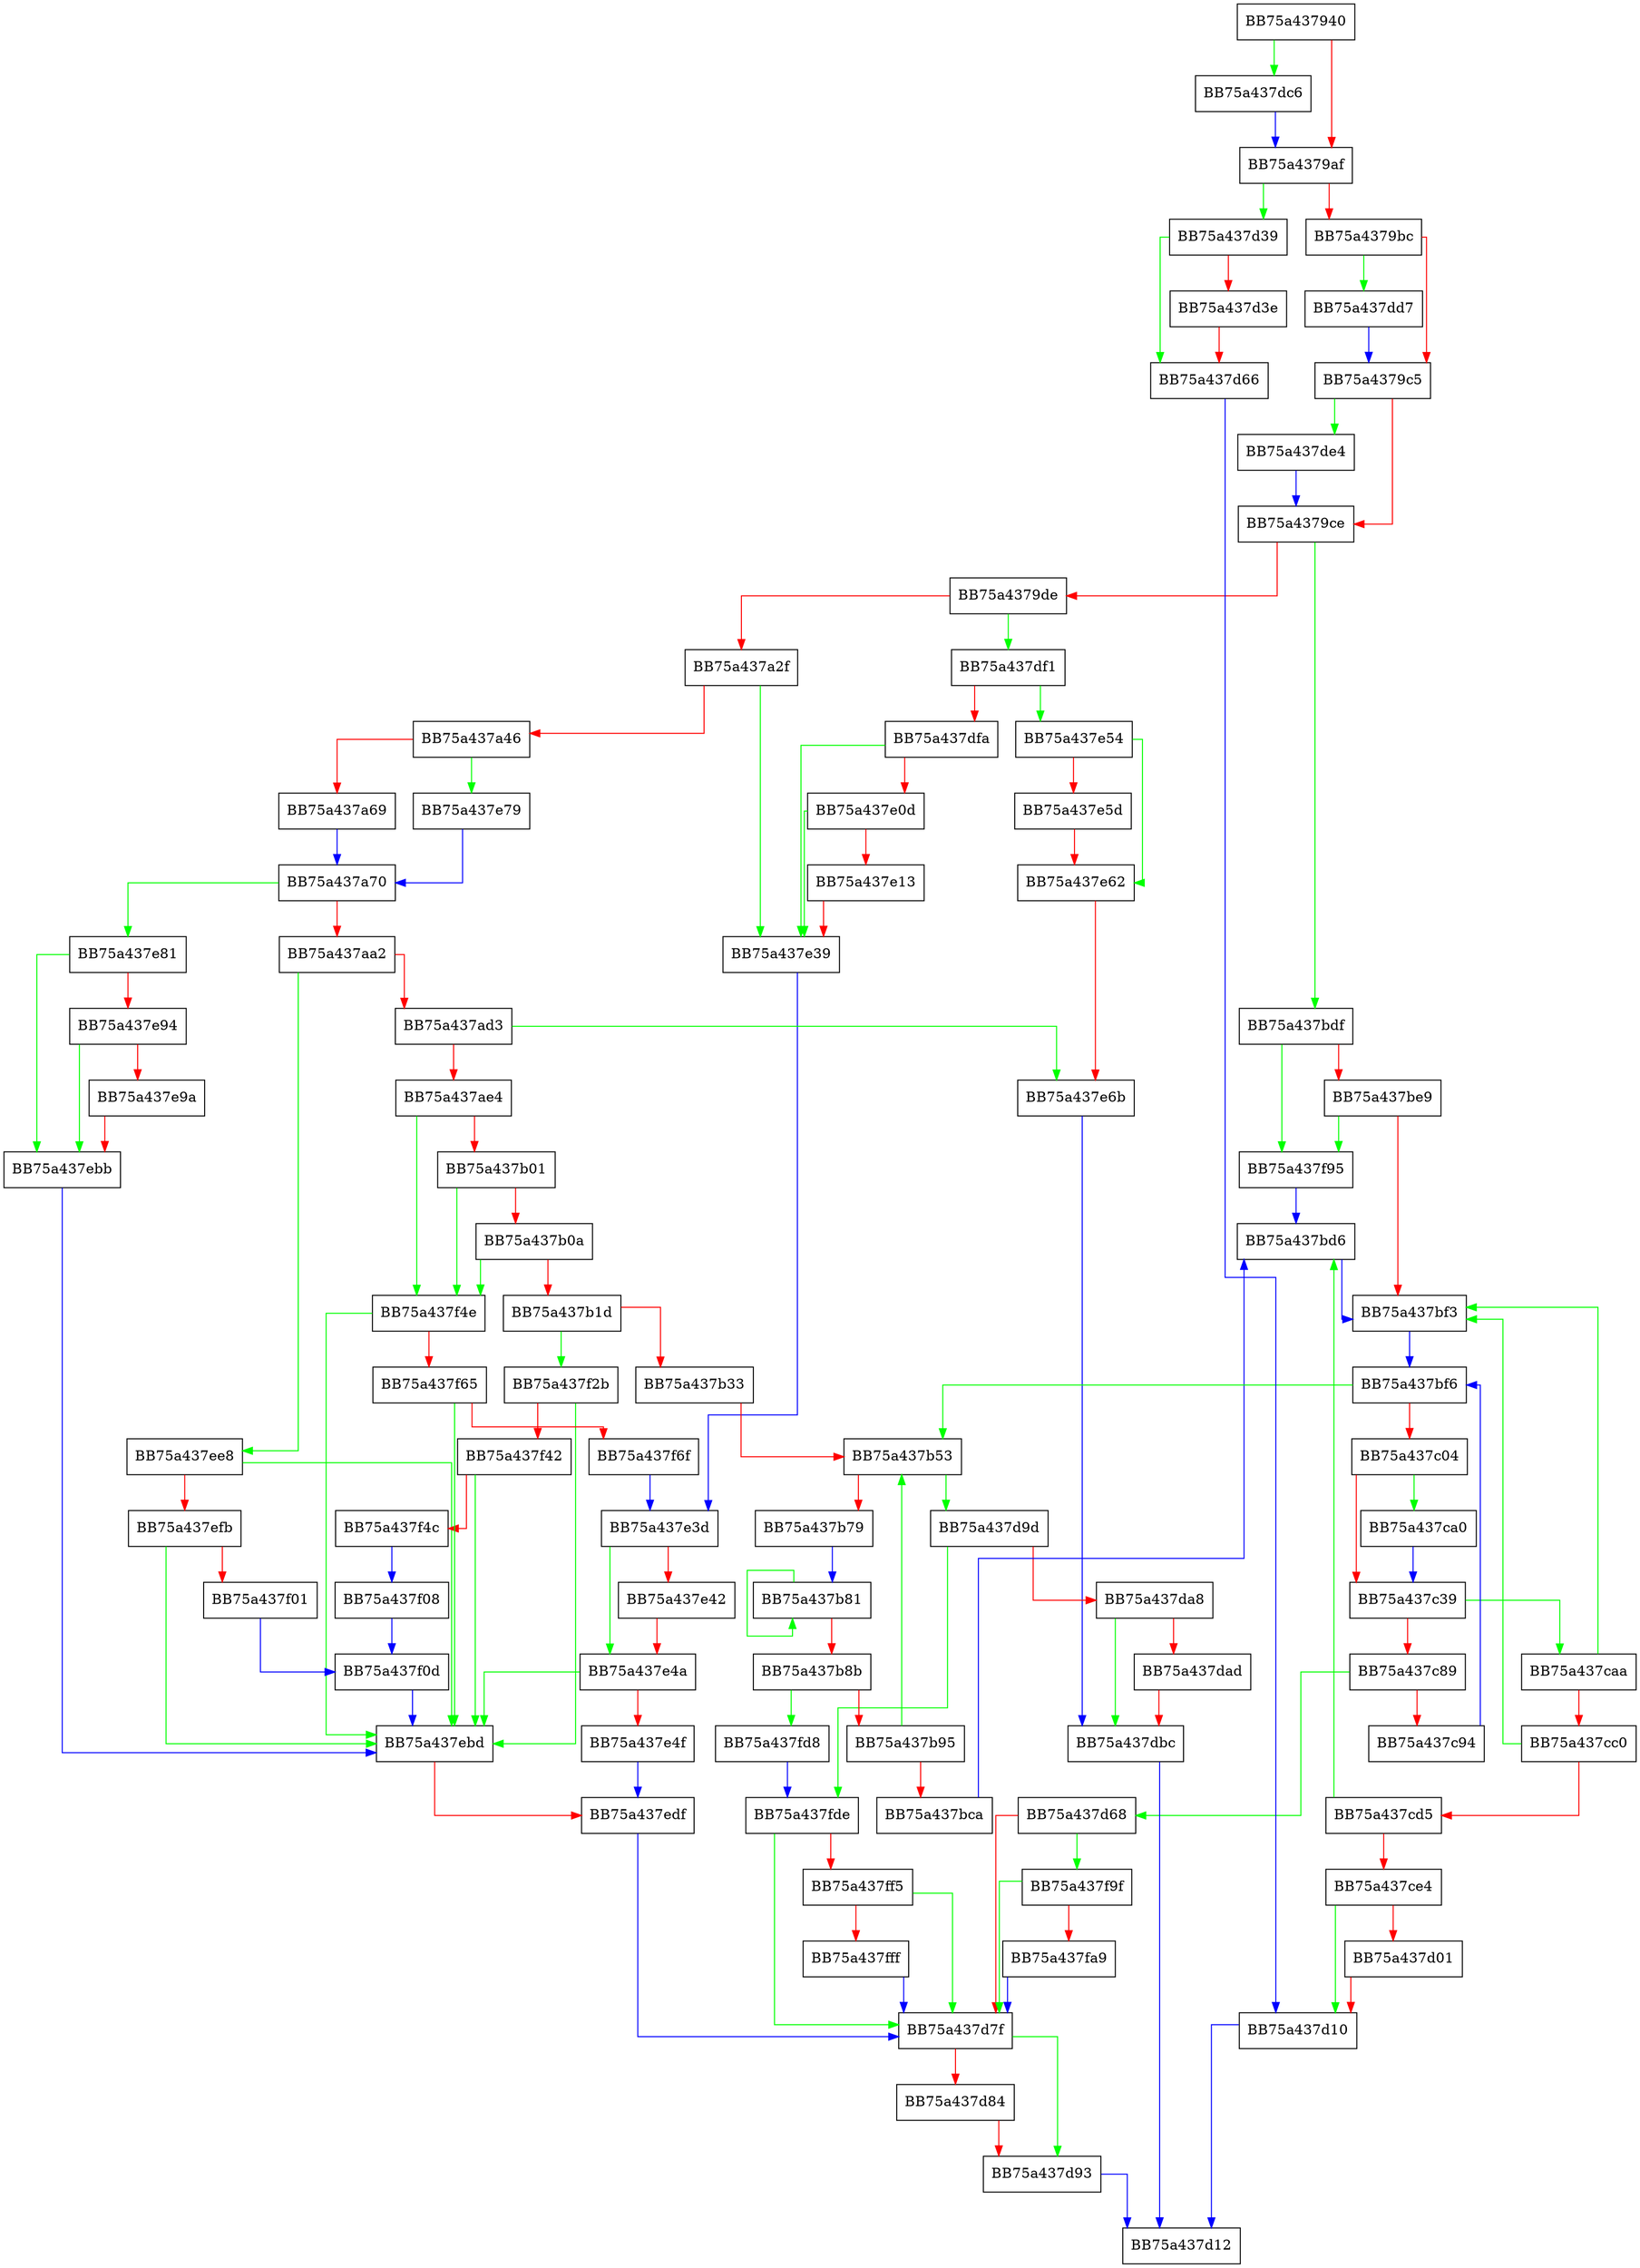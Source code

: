 digraph __Typelibversion_Extractor {
  node [shape="box"];
  graph [splines=ortho];
  BB75a437940 -> BB75a437dc6 [color="green"];
  BB75a437940 -> BB75a4379af [color="red"];
  BB75a4379af -> BB75a437d39 [color="green"];
  BB75a4379af -> BB75a4379bc [color="red"];
  BB75a4379bc -> BB75a437dd7 [color="green"];
  BB75a4379bc -> BB75a4379c5 [color="red"];
  BB75a4379c5 -> BB75a437de4 [color="green"];
  BB75a4379c5 -> BB75a4379ce [color="red"];
  BB75a4379ce -> BB75a437bdf [color="green"];
  BB75a4379ce -> BB75a4379de [color="red"];
  BB75a4379de -> BB75a437df1 [color="green"];
  BB75a4379de -> BB75a437a2f [color="red"];
  BB75a437a2f -> BB75a437e39 [color="green"];
  BB75a437a2f -> BB75a437a46 [color="red"];
  BB75a437a46 -> BB75a437e79 [color="green"];
  BB75a437a46 -> BB75a437a69 [color="red"];
  BB75a437a69 -> BB75a437a70 [color="blue"];
  BB75a437a70 -> BB75a437e81 [color="green"];
  BB75a437a70 -> BB75a437aa2 [color="red"];
  BB75a437aa2 -> BB75a437ee8 [color="green"];
  BB75a437aa2 -> BB75a437ad3 [color="red"];
  BB75a437ad3 -> BB75a437e6b [color="green"];
  BB75a437ad3 -> BB75a437ae4 [color="red"];
  BB75a437ae4 -> BB75a437f4e [color="green"];
  BB75a437ae4 -> BB75a437b01 [color="red"];
  BB75a437b01 -> BB75a437f4e [color="green"];
  BB75a437b01 -> BB75a437b0a [color="red"];
  BB75a437b0a -> BB75a437f4e [color="green"];
  BB75a437b0a -> BB75a437b1d [color="red"];
  BB75a437b1d -> BB75a437f2b [color="green"];
  BB75a437b1d -> BB75a437b33 [color="red"];
  BB75a437b33 -> BB75a437b53 [color="red"];
  BB75a437b53 -> BB75a437d9d [color="green"];
  BB75a437b53 -> BB75a437b79 [color="red"];
  BB75a437b79 -> BB75a437b81 [color="blue"];
  BB75a437b81 -> BB75a437b81 [color="green"];
  BB75a437b81 -> BB75a437b8b [color="red"];
  BB75a437b8b -> BB75a437fd8 [color="green"];
  BB75a437b8b -> BB75a437b95 [color="red"];
  BB75a437b95 -> BB75a437b53 [color="green"];
  BB75a437b95 -> BB75a437bca [color="red"];
  BB75a437bca -> BB75a437bd6 [color="blue"];
  BB75a437bd6 -> BB75a437bf3 [color="blue"];
  BB75a437bdf -> BB75a437f95 [color="green"];
  BB75a437bdf -> BB75a437be9 [color="red"];
  BB75a437be9 -> BB75a437f95 [color="green"];
  BB75a437be9 -> BB75a437bf3 [color="red"];
  BB75a437bf3 -> BB75a437bf6 [color="blue"];
  BB75a437bf6 -> BB75a437b53 [color="green"];
  BB75a437bf6 -> BB75a437c04 [color="red"];
  BB75a437c04 -> BB75a437ca0 [color="green"];
  BB75a437c04 -> BB75a437c39 [color="red"];
  BB75a437c39 -> BB75a437caa [color="green"];
  BB75a437c39 -> BB75a437c89 [color="red"];
  BB75a437c89 -> BB75a437d68 [color="green"];
  BB75a437c89 -> BB75a437c94 [color="red"];
  BB75a437c94 -> BB75a437bf6 [color="blue"];
  BB75a437ca0 -> BB75a437c39 [color="blue"];
  BB75a437caa -> BB75a437bf3 [color="green"];
  BB75a437caa -> BB75a437cc0 [color="red"];
  BB75a437cc0 -> BB75a437bf3 [color="green"];
  BB75a437cc0 -> BB75a437cd5 [color="red"];
  BB75a437cd5 -> BB75a437bd6 [color="green"];
  BB75a437cd5 -> BB75a437ce4 [color="red"];
  BB75a437ce4 -> BB75a437d10 [color="green"];
  BB75a437ce4 -> BB75a437d01 [color="red"];
  BB75a437d01 -> BB75a437d10 [color="red"];
  BB75a437d10 -> BB75a437d12 [color="blue"];
  BB75a437d39 -> BB75a437d66 [color="green"];
  BB75a437d39 -> BB75a437d3e [color="red"];
  BB75a437d3e -> BB75a437d66 [color="red"];
  BB75a437d66 -> BB75a437d10 [color="blue"];
  BB75a437d68 -> BB75a437f9f [color="green"];
  BB75a437d68 -> BB75a437d7f [color="red"];
  BB75a437d7f -> BB75a437d93 [color="green"];
  BB75a437d7f -> BB75a437d84 [color="red"];
  BB75a437d84 -> BB75a437d93 [color="red"];
  BB75a437d93 -> BB75a437d12 [color="blue"];
  BB75a437d9d -> BB75a437fde [color="green"];
  BB75a437d9d -> BB75a437da8 [color="red"];
  BB75a437da8 -> BB75a437dbc [color="green"];
  BB75a437da8 -> BB75a437dad [color="red"];
  BB75a437dad -> BB75a437dbc [color="red"];
  BB75a437dbc -> BB75a437d12 [color="blue"];
  BB75a437dc6 -> BB75a4379af [color="blue"];
  BB75a437dd7 -> BB75a4379c5 [color="blue"];
  BB75a437de4 -> BB75a4379ce [color="blue"];
  BB75a437df1 -> BB75a437e54 [color="green"];
  BB75a437df1 -> BB75a437dfa [color="red"];
  BB75a437dfa -> BB75a437e39 [color="green"];
  BB75a437dfa -> BB75a437e0d [color="red"];
  BB75a437e0d -> BB75a437e39 [color="green"];
  BB75a437e0d -> BB75a437e13 [color="red"];
  BB75a437e13 -> BB75a437e39 [color="red"];
  BB75a437e39 -> BB75a437e3d [color="blue"];
  BB75a437e3d -> BB75a437e4a [color="green"];
  BB75a437e3d -> BB75a437e42 [color="red"];
  BB75a437e42 -> BB75a437e4a [color="red"];
  BB75a437e4a -> BB75a437ebd [color="green"];
  BB75a437e4a -> BB75a437e4f [color="red"];
  BB75a437e4f -> BB75a437edf [color="blue"];
  BB75a437e54 -> BB75a437e62 [color="green"];
  BB75a437e54 -> BB75a437e5d [color="red"];
  BB75a437e5d -> BB75a437e62 [color="red"];
  BB75a437e62 -> BB75a437e6b [color="red"];
  BB75a437e6b -> BB75a437dbc [color="blue"];
  BB75a437e79 -> BB75a437a70 [color="blue"];
  BB75a437e81 -> BB75a437ebb [color="green"];
  BB75a437e81 -> BB75a437e94 [color="red"];
  BB75a437e94 -> BB75a437ebb [color="green"];
  BB75a437e94 -> BB75a437e9a [color="red"];
  BB75a437e9a -> BB75a437ebb [color="red"];
  BB75a437ebb -> BB75a437ebd [color="blue"];
  BB75a437ebd -> BB75a437edf [color="red"];
  BB75a437edf -> BB75a437d7f [color="blue"];
  BB75a437ee8 -> BB75a437ebd [color="green"];
  BB75a437ee8 -> BB75a437efb [color="red"];
  BB75a437efb -> BB75a437ebd [color="green"];
  BB75a437efb -> BB75a437f01 [color="red"];
  BB75a437f01 -> BB75a437f0d [color="blue"];
  BB75a437f08 -> BB75a437f0d [color="blue"];
  BB75a437f0d -> BB75a437ebd [color="blue"];
  BB75a437f2b -> BB75a437ebd [color="green"];
  BB75a437f2b -> BB75a437f42 [color="red"];
  BB75a437f42 -> BB75a437ebd [color="green"];
  BB75a437f42 -> BB75a437f4c [color="red"];
  BB75a437f4c -> BB75a437f08 [color="blue"];
  BB75a437f4e -> BB75a437ebd [color="green"];
  BB75a437f4e -> BB75a437f65 [color="red"];
  BB75a437f65 -> BB75a437ebd [color="green"];
  BB75a437f65 -> BB75a437f6f [color="red"];
  BB75a437f6f -> BB75a437e3d [color="blue"];
  BB75a437f95 -> BB75a437bd6 [color="blue"];
  BB75a437f9f -> BB75a437d7f [color="green"];
  BB75a437f9f -> BB75a437fa9 [color="red"];
  BB75a437fa9 -> BB75a437d7f [color="blue"];
  BB75a437fd8 -> BB75a437fde [color="blue"];
  BB75a437fde -> BB75a437d7f [color="green"];
  BB75a437fde -> BB75a437ff5 [color="red"];
  BB75a437ff5 -> BB75a437d7f [color="green"];
  BB75a437ff5 -> BB75a437fff [color="red"];
  BB75a437fff -> BB75a437d7f [color="blue"];
}